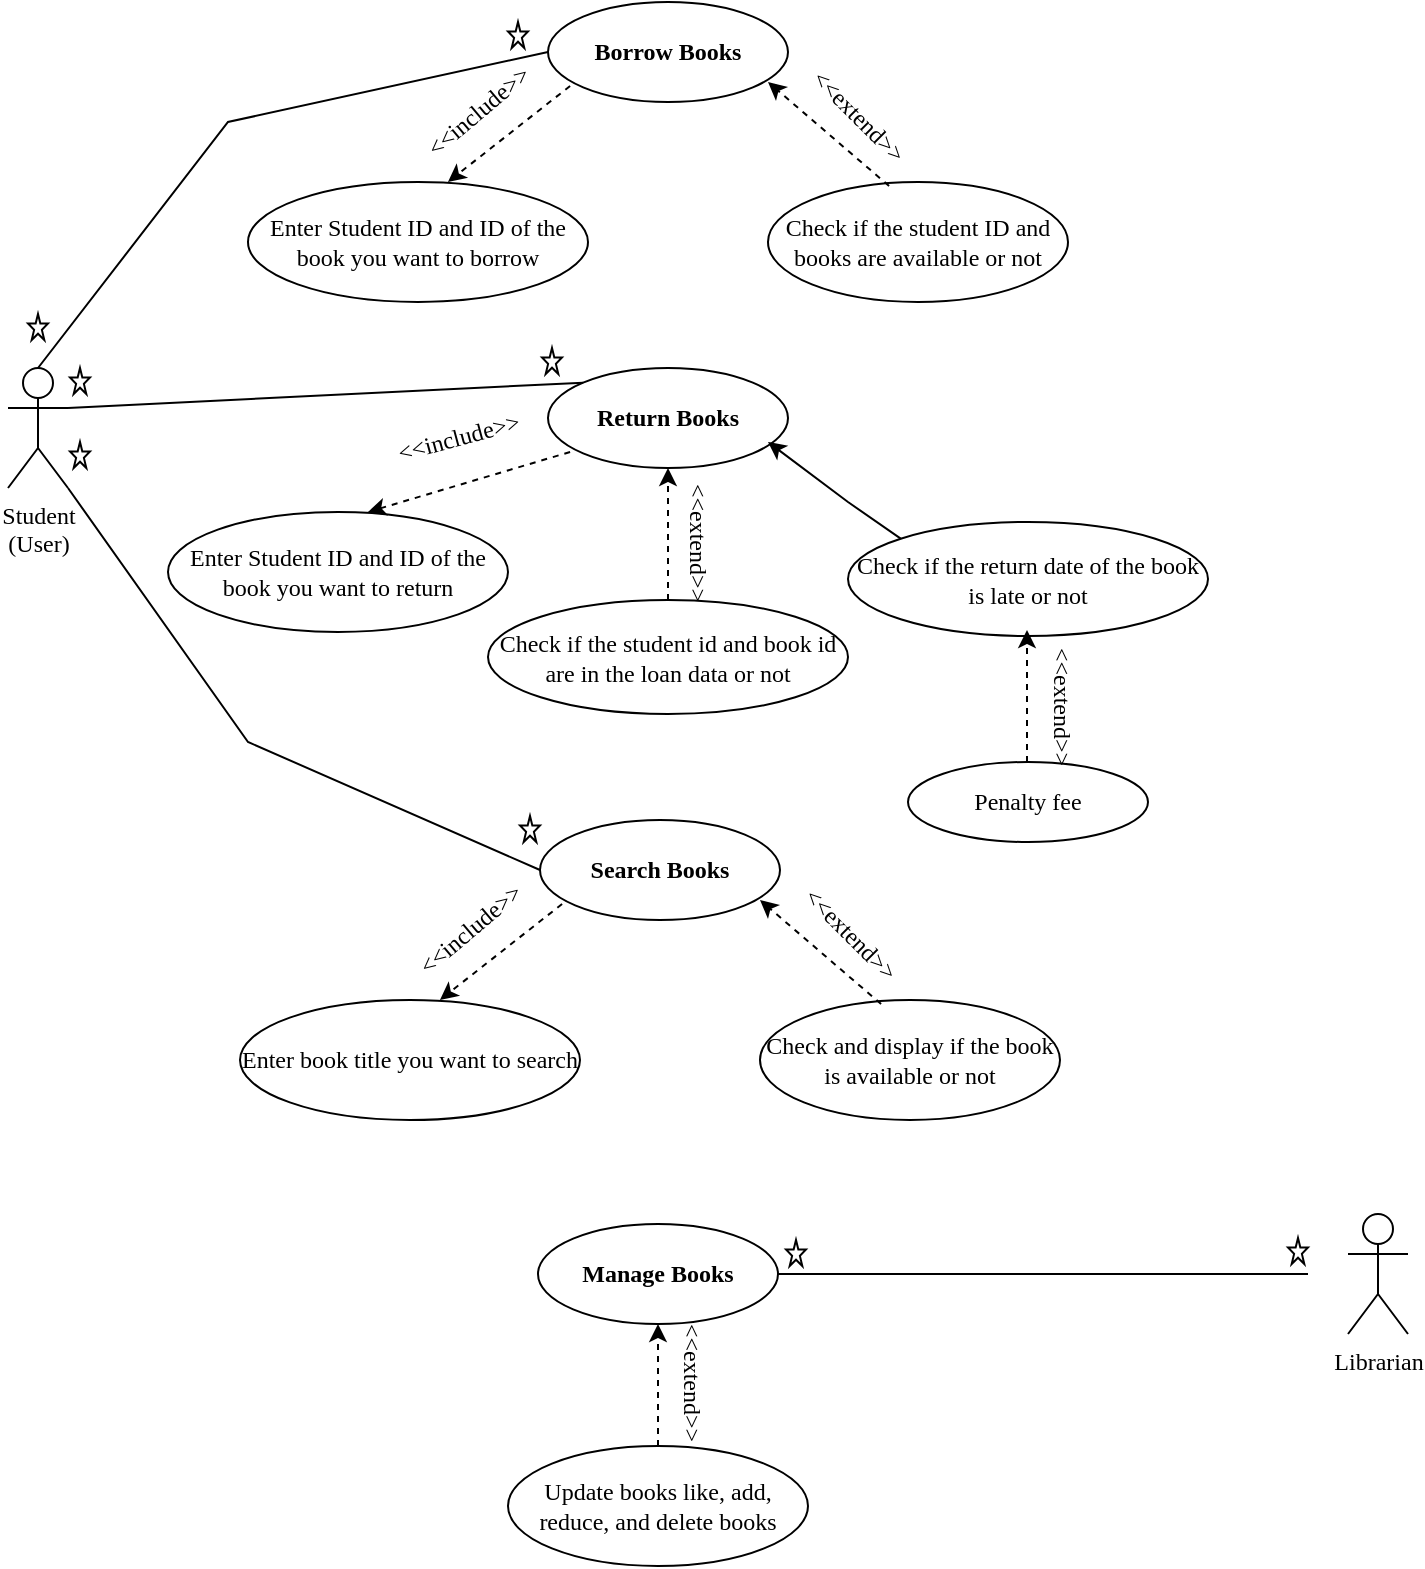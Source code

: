 <mxfile version="20.8.5" type="device"><diagram id="2Ee6q74paokf3fHBH0dU" name="Halaman-1"><mxGraphModel dx="880" dy="427" grid="1" gridSize="10" guides="1" tooltips="1" connect="1" arrows="1" fold="1" page="1" pageScale="1" pageWidth="827" pageHeight="1169" math="0" shadow="0"><root><mxCell id="0"/><mxCell id="1" parent="0"/><mxCell id="S6HG0-U4B9fafAhGh14N-1" value="&lt;font face=&quot;Times New Roman&quot;&gt;Librarian&lt;/font&gt;" style="shape=umlActor;verticalLabelPosition=bottom;verticalAlign=top;html=1;outlineConnect=0;" vertex="1" parent="1"><mxGeometry x="720" y="706" width="30" height="60" as="geometry"/></mxCell><mxCell id="S6HG0-U4B9fafAhGh14N-2" value="&lt;b&gt;&lt;font face=&quot;Times New Roman&quot;&gt;Borrow Books&lt;/font&gt;&lt;/b&gt;" style="ellipse;whiteSpace=wrap;html=1;" vertex="1" parent="1"><mxGeometry x="320" y="100" width="120" height="50" as="geometry"/></mxCell><mxCell id="S6HG0-U4B9fafAhGh14N-3" value="&lt;font face=&quot;Times New Roman&quot;&gt;Enter Student ID and ID of the book you want to borrow&lt;/font&gt;" style="ellipse;whiteSpace=wrap;html=1;" vertex="1" parent="1"><mxGeometry x="170" y="190" width="170" height="60" as="geometry"/></mxCell><mxCell id="S6HG0-U4B9fafAhGh14N-5" value="Check if the student ID and books are available or not" style="ellipse;whiteSpace=wrap;html=1;fontFamily=Times New Roman;" vertex="1" parent="1"><mxGeometry x="430" y="190" width="150" height="60" as="geometry"/></mxCell><mxCell id="S6HG0-U4B9fafAhGh14N-11" value="" style="endArrow=classic;html=1;rounded=0;dashed=1;fontFamily=Times New Roman;exitX=0.092;exitY=0.84;exitDx=0;exitDy=0;exitPerimeter=0;entryX=0.588;entryY=0;entryDx=0;entryDy=0;entryPerimeter=0;" edge="1" parent="1" source="S6HG0-U4B9fafAhGh14N-2" target="S6HG0-U4B9fafAhGh14N-3"><mxGeometry width="50" height="50" relative="1" as="geometry"><mxPoint x="340" y="150" as="sourcePoint"/><mxPoint x="260" y="180" as="targetPoint"/><Array as="points"/></mxGeometry></mxCell><mxCell id="S6HG0-U4B9fafAhGh14N-12" value="&amp;lt;&amp;lt;include&amp;gt;&amp;gt;" style="text;html=1;align=center;verticalAlign=middle;resizable=0;points=[];autosize=1;strokeColor=none;fillColor=none;fontFamily=Times New Roman;rotation=-40;" vertex="1" parent="1"><mxGeometry x="240" y="140" width="90" height="30" as="geometry"/></mxCell><mxCell id="S6HG0-U4B9fafAhGh14N-17" value="" style="endArrow=classic;html=1;rounded=0;dashed=1;fontFamily=Times New Roman;entryX=0.588;entryY=0;entryDx=0;entryDy=0;entryPerimeter=0;" edge="1" parent="1"><mxGeometry width="50" height="50" relative="1" as="geometry"><mxPoint x="490.54" y="192" as="sourcePoint"/><mxPoint x="430.0" y="140" as="targetPoint"/><Array as="points"/></mxGeometry></mxCell><mxCell id="S6HG0-U4B9fafAhGh14N-18" value="&amp;lt;&amp;lt;extend&amp;gt;&amp;gt;" style="text;html=1;align=center;verticalAlign=middle;resizable=0;points=[];autosize=1;strokeColor=none;fillColor=none;fontFamily=Times New Roman;rotation=45;" vertex="1" parent="1"><mxGeometry x="435" y="142" width="80" height="30" as="geometry"/></mxCell><mxCell id="S6HG0-U4B9fafAhGh14N-19" value="&lt;b&gt;&lt;font face=&quot;Times New Roman&quot;&gt;Return Books&lt;/font&gt;&lt;/b&gt;" style="ellipse;whiteSpace=wrap;html=1;" vertex="1" parent="1"><mxGeometry x="320" y="283" width="120" height="50" as="geometry"/></mxCell><mxCell id="S6HG0-U4B9fafAhGh14N-20" value="&lt;font face=&quot;Times New Roman&quot;&gt;Enter Student ID and ID of the book you want to return&lt;/font&gt;" style="ellipse;whiteSpace=wrap;html=1;" vertex="1" parent="1"><mxGeometry x="130" y="355" width="170" height="60" as="geometry"/></mxCell><mxCell id="S6HG0-U4B9fafAhGh14N-22" value="" style="endArrow=classic;html=1;rounded=0;dashed=1;fontFamily=Times New Roman;exitX=0.092;exitY=0.84;exitDx=0;exitDy=0;exitPerimeter=0;entryX=0.588;entryY=0;entryDx=0;entryDy=0;entryPerimeter=0;" edge="1" parent="1" source="S6HG0-U4B9fafAhGh14N-19" target="S6HG0-U4B9fafAhGh14N-20"><mxGeometry width="50" height="50" relative="1" as="geometry"><mxPoint x="340" y="333" as="sourcePoint"/><mxPoint x="260" y="363" as="targetPoint"/><Array as="points"/></mxGeometry></mxCell><mxCell id="S6HG0-U4B9fafAhGh14N-23" value="&amp;lt;&amp;lt;include&amp;gt;&amp;gt;" style="text;html=1;align=center;verticalAlign=middle;resizable=0;points=[];autosize=1;strokeColor=none;fillColor=none;fontFamily=Times New Roman;rotation=-15;" vertex="1" parent="1"><mxGeometry x="230" y="303" width="90" height="30" as="geometry"/></mxCell><mxCell id="S6HG0-U4B9fafAhGh14N-24" value="" style="endArrow=classic;html=1;rounded=0;dashed=1;fontFamily=Times New Roman;entryX=0.5;entryY=1;entryDx=0;entryDy=0;startArrow=none;" edge="1" parent="1" source="S6HG0-U4B9fafAhGh14N-21" target="S6HG0-U4B9fafAhGh14N-19"><mxGeometry width="50" height="50" relative="1" as="geometry"><mxPoint x="490.54" y="375" as="sourcePoint"/><mxPoint x="430" y="323" as="targetPoint"/><Array as="points"/></mxGeometry></mxCell><mxCell id="S6HG0-U4B9fafAhGh14N-25" value="&amp;lt;&amp;lt;extend&amp;gt;&amp;gt;" style="text;html=1;align=center;verticalAlign=middle;resizable=0;points=[];autosize=1;strokeColor=none;fillColor=none;fontFamily=Times New Roman;rotation=90;" vertex="1" parent="1"><mxGeometry x="355" y="355" width="80" height="30" as="geometry"/></mxCell><mxCell id="S6HG0-U4B9fafAhGh14N-21" value="Check if the student id and book id are in the loan data or not" style="ellipse;whiteSpace=wrap;html=1;fontFamily=Times New Roman;" vertex="1" parent="1"><mxGeometry x="290" y="399" width="180" height="57" as="geometry"/></mxCell><mxCell id="S6HG0-U4B9fafAhGh14N-27" value="Check if the return date of the book is late or not" style="ellipse;whiteSpace=wrap;html=1;fontFamily=Times New Roman;" vertex="1" parent="1"><mxGeometry x="470" y="360" width="180" height="57" as="geometry"/></mxCell><mxCell id="S6HG0-U4B9fafAhGh14N-33" value="" style="endArrow=classic;html=1;rounded=0;fontFamily=Times New Roman;exitX=0;exitY=0;exitDx=0;exitDy=0;" edge="1" parent="1" source="S6HG0-U4B9fafAhGh14N-27"><mxGeometry width="50" height="50" relative="1" as="geometry"><mxPoint x="490" y="370" as="sourcePoint"/><mxPoint x="430" y="320" as="targetPoint"/><Array as="points"><mxPoint x="470" y="350"/></Array></mxGeometry></mxCell><mxCell id="S6HG0-U4B9fafAhGh14N-34" value="Penalty fee" style="ellipse;whiteSpace=wrap;html=1;fontFamily=Times New Roman;" vertex="1" parent="1"><mxGeometry x="500" y="480" width="120" height="40" as="geometry"/></mxCell><mxCell id="S6HG0-U4B9fafAhGh14N-35" value="&amp;lt;&amp;lt;extend&amp;gt;&amp;gt;" style="text;html=1;align=center;verticalAlign=middle;resizable=0;points=[];autosize=1;strokeColor=none;fillColor=none;fontFamily=Times New Roman;rotation=90;" vertex="1" parent="1"><mxGeometry x="537" y="437" width="80" height="30" as="geometry"/></mxCell><mxCell id="S6HG0-U4B9fafAhGh14N-36" value="" style="endArrow=classic;html=1;rounded=0;dashed=1;fontFamily=Times New Roman;entryX=0.5;entryY=1;entryDx=0;entryDy=0;startArrow=none;" edge="1" parent="1"><mxGeometry width="50" height="50" relative="1" as="geometry"><mxPoint x="559.5" y="480" as="sourcePoint"/><mxPoint x="559.5" y="414" as="targetPoint"/><Array as="points"/></mxGeometry></mxCell><mxCell id="S6HG0-U4B9fafAhGh14N-37" value="&lt;b&gt;&lt;font face=&quot;Times New Roman&quot;&gt;Search Books&lt;/font&gt;&lt;/b&gt;" style="ellipse;whiteSpace=wrap;html=1;" vertex="1" parent="1"><mxGeometry x="316" y="509" width="120" height="50" as="geometry"/></mxCell><mxCell id="S6HG0-U4B9fafAhGh14N-38" value="&lt;font face=&quot;Times New Roman&quot;&gt;Enter book title you want to search&lt;/font&gt;" style="ellipse;whiteSpace=wrap;html=1;" vertex="1" parent="1"><mxGeometry x="166" y="599" width="170" height="60" as="geometry"/></mxCell><mxCell id="S6HG0-U4B9fafAhGh14N-39" value="Check and display if the book is available or not" style="ellipse;whiteSpace=wrap;html=1;fontFamily=Times New Roman;" vertex="1" parent="1"><mxGeometry x="426" y="599" width="150" height="60" as="geometry"/></mxCell><mxCell id="S6HG0-U4B9fafAhGh14N-40" value="" style="endArrow=classic;html=1;rounded=0;dashed=1;fontFamily=Times New Roman;exitX=0.092;exitY=0.84;exitDx=0;exitDy=0;exitPerimeter=0;entryX=0.588;entryY=0;entryDx=0;entryDy=0;entryPerimeter=0;" edge="1" parent="1" source="S6HG0-U4B9fafAhGh14N-37" target="S6HG0-U4B9fafAhGh14N-38"><mxGeometry width="50" height="50" relative="1" as="geometry"><mxPoint x="336" y="559" as="sourcePoint"/><mxPoint x="256" y="589" as="targetPoint"/><Array as="points"/></mxGeometry></mxCell><mxCell id="S6HG0-U4B9fafAhGh14N-41" value="&amp;lt;&amp;lt;include&amp;gt;&amp;gt;" style="text;html=1;align=center;verticalAlign=middle;resizable=0;points=[];autosize=1;strokeColor=none;fillColor=none;fontFamily=Times New Roman;rotation=-40;" vertex="1" parent="1"><mxGeometry x="236" y="549" width="90" height="30" as="geometry"/></mxCell><mxCell id="S6HG0-U4B9fafAhGh14N-42" value="" style="endArrow=classic;html=1;rounded=0;dashed=1;fontFamily=Times New Roman;entryX=0.588;entryY=0;entryDx=0;entryDy=0;entryPerimeter=0;" edge="1" parent="1"><mxGeometry width="50" height="50" relative="1" as="geometry"><mxPoint x="486.54" y="601" as="sourcePoint"/><mxPoint x="426" y="549" as="targetPoint"/><Array as="points"/></mxGeometry></mxCell><mxCell id="S6HG0-U4B9fafAhGh14N-43" value="&amp;lt;&amp;lt;extend&amp;gt;&amp;gt;" style="text;html=1;align=center;verticalAlign=middle;resizable=0;points=[];autosize=1;strokeColor=none;fillColor=none;fontFamily=Times New Roman;rotation=45;" vertex="1" parent="1"><mxGeometry x="431" y="551" width="80" height="30" as="geometry"/></mxCell><mxCell id="S6HG0-U4B9fafAhGh14N-44" value="&lt;font face=&quot;Times New Roman&quot;&gt;&lt;b&gt;Manage Books&lt;/b&gt;&lt;/font&gt;" style="ellipse;whiteSpace=wrap;html=1;" vertex="1" parent="1"><mxGeometry x="315" y="711" width="120" height="50" as="geometry"/></mxCell><mxCell id="S6HG0-U4B9fafAhGh14N-46" value="Update books like, add, reduce, and delete books" style="ellipse;whiteSpace=wrap;html=1;fontFamily=Times New Roman;" vertex="1" parent="1"><mxGeometry x="300" y="822" width="150" height="60" as="geometry"/></mxCell><mxCell id="S6HG0-U4B9fafAhGh14N-49" value="" style="endArrow=classic;html=1;rounded=0;dashed=1;fontFamily=Times New Roman;entryX=0.5;entryY=1;entryDx=0;entryDy=0;exitX=0.5;exitY=0;exitDx=0;exitDy=0;" edge="1" parent="1" source="S6HG0-U4B9fafAhGh14N-46" target="S6HG0-U4B9fafAhGh14N-44"><mxGeometry width="50" height="50" relative="1" as="geometry"><mxPoint x="485.54" y="803" as="sourcePoint"/><mxPoint x="425" y="751" as="targetPoint"/><Array as="points"/></mxGeometry></mxCell><mxCell id="S6HG0-U4B9fafAhGh14N-50" value="&amp;lt;&amp;lt;extend&amp;gt;&amp;gt;" style="text;html=1;align=center;verticalAlign=middle;resizable=0;points=[];autosize=1;strokeColor=none;fillColor=none;fontFamily=Times New Roman;rotation=90;" vertex="1" parent="1"><mxGeometry x="352" y="775" width="80" height="30" as="geometry"/></mxCell><mxCell id="S6HG0-U4B9fafAhGh14N-54" value="&lt;font face=&quot;Times New Roman&quot;&gt;Student&lt;br&gt;(User)&lt;br&gt;&lt;/font&gt;" style="shape=umlActor;verticalLabelPosition=bottom;verticalAlign=top;html=1;outlineConnect=0;" vertex="1" parent="1"><mxGeometry x="50" y="283" width="30" height="60" as="geometry"/></mxCell><mxCell id="S6HG0-U4B9fafAhGh14N-56" value="" style="verticalLabelPosition=bottom;verticalAlign=top;html=1;shape=mxgraph.basic.star;fontFamily=Times New Roman;" vertex="1" parent="1"><mxGeometry x="690" y="718" width="10" height="13" as="geometry"/></mxCell><mxCell id="S6HG0-U4B9fafAhGh14N-57" value="" style="endArrow=none;html=1;rounded=0;fontFamily=Times New Roman;exitX=1;exitY=0.5;exitDx=0;exitDy=0;" edge="1" parent="1" source="S6HG0-U4B9fafAhGh14N-44"><mxGeometry width="50" height="50" relative="1" as="geometry"><mxPoint x="570" y="766" as="sourcePoint"/><mxPoint x="700" y="736" as="targetPoint"/></mxGeometry></mxCell><mxCell id="S6HG0-U4B9fafAhGh14N-58" value="" style="verticalLabelPosition=bottom;verticalAlign=top;html=1;shape=mxgraph.basic.star;fontFamily=Times New Roman;" vertex="1" parent="1"><mxGeometry x="439" y="719" width="10" height="13" as="geometry"/></mxCell><mxCell id="S6HG0-U4B9fafAhGh14N-62" value="" style="endArrow=none;html=1;rounded=0;fontFamily=Times New Roman;exitX=0.5;exitY=0;exitDx=0;exitDy=0;exitPerimeter=0;entryX=0;entryY=0.5;entryDx=0;entryDy=0;" edge="1" parent="1" source="S6HG0-U4B9fafAhGh14N-54" target="S6HG0-U4B9fafAhGh14N-2"><mxGeometry width="50" height="50" relative="1" as="geometry"><mxPoint x="60" y="180" as="sourcePoint"/><mxPoint x="110" y="130" as="targetPoint"/><Array as="points"><mxPoint x="160" y="160"/></Array></mxGeometry></mxCell><mxCell id="S6HG0-U4B9fafAhGh14N-63" value="" style="endArrow=none;html=1;rounded=0;fontFamily=Times New Roman;exitX=1;exitY=0.333;exitDx=0;exitDy=0;exitPerimeter=0;entryX=0;entryY=0;entryDx=0;entryDy=0;" edge="1" parent="1" source="S6HG0-U4B9fafAhGh14N-54" target="S6HG0-U4B9fafAhGh14N-19"><mxGeometry width="50" height="50" relative="1" as="geometry"><mxPoint x="116" y="320" as="sourcePoint"/><mxPoint x="166" y="270" as="targetPoint"/></mxGeometry></mxCell><mxCell id="S6HG0-U4B9fafAhGh14N-64" value="" style="endArrow=none;html=1;rounded=0;fontFamily=Times New Roman;exitX=1;exitY=1;exitDx=0;exitDy=0;exitPerimeter=0;entryX=0;entryY=0.5;entryDx=0;entryDy=0;" edge="1" parent="1" source="S6HG0-U4B9fafAhGh14N-54" target="S6HG0-U4B9fafAhGh14N-37"><mxGeometry width="50" height="50" relative="1" as="geometry"><mxPoint x="340" y="450" as="sourcePoint"/><mxPoint x="390" y="400" as="targetPoint"/><Array as="points"><mxPoint x="170" y="470"/></Array></mxGeometry></mxCell><mxCell id="S6HG0-U4B9fafAhGh14N-65" value="" style="verticalLabelPosition=bottom;verticalAlign=top;html=1;shape=mxgraph.basic.star;fontFamily=Times New Roman;" vertex="1" parent="1"><mxGeometry x="60" y="256" width="10" height="13" as="geometry"/></mxCell><mxCell id="S6HG0-U4B9fafAhGh14N-67" value="" style="verticalLabelPosition=bottom;verticalAlign=top;html=1;shape=mxgraph.basic.star;fontFamily=Times New Roman;" vertex="1" parent="1"><mxGeometry x="300" y="110" width="10" height="13" as="geometry"/></mxCell><mxCell id="S6HG0-U4B9fafAhGh14N-68" value="" style="verticalLabelPosition=bottom;verticalAlign=top;html=1;shape=mxgraph.basic.star;fontFamily=Times New Roman;" vertex="1" parent="1"><mxGeometry x="81" y="320" width="10" height="13" as="geometry"/></mxCell><mxCell id="S6HG0-U4B9fafAhGh14N-69" value="" style="verticalLabelPosition=bottom;verticalAlign=top;html=1;shape=mxgraph.basic.star;fontFamily=Times New Roman;" vertex="1" parent="1"><mxGeometry x="306" y="507" width="10" height="13" as="geometry"/></mxCell><mxCell id="S6HG0-U4B9fafAhGh14N-71" value="" style="verticalLabelPosition=bottom;verticalAlign=top;html=1;shape=mxgraph.basic.star;fontFamily=Times New Roman;" vertex="1" parent="1"><mxGeometry x="81" y="283" width="10" height="13" as="geometry"/></mxCell><mxCell id="S6HG0-U4B9fafAhGh14N-73" value="" style="verticalLabelPosition=bottom;verticalAlign=top;html=1;shape=mxgraph.basic.star;fontFamily=Times New Roman;" vertex="1" parent="1"><mxGeometry x="317" y="273" width="10" height="13" as="geometry"/></mxCell></root></mxGraphModel></diagram></mxfile>